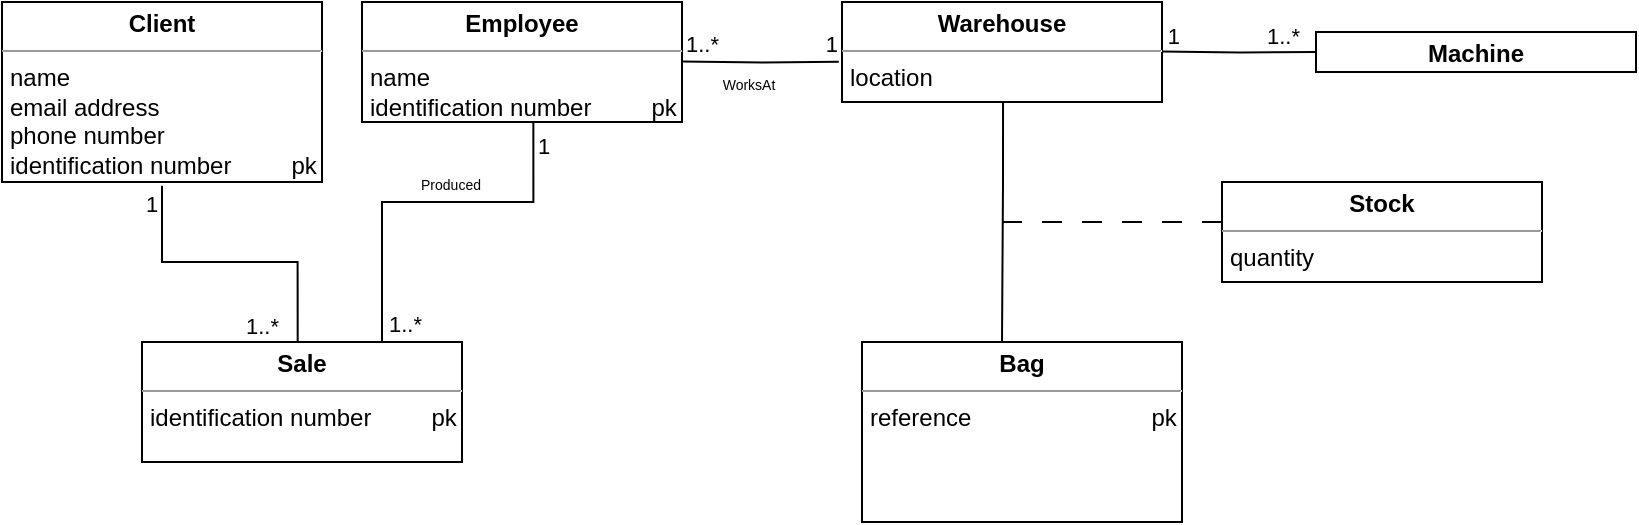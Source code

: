 <mxfile version="22.0.4" type="github">
  <diagram id="C5RBs43oDa-KdzZeNtuy" name="Page-1">
    <mxGraphModel dx="1195" dy="637" grid="1" gridSize="10" guides="1" tooltips="1" connect="1" arrows="1" fold="1" page="1" pageScale="1" pageWidth="827" pageHeight="1169" math="0" shadow="0">
      <root>
        <mxCell id="WIyWlLk6GJQsqaUBKTNV-0" />
        <mxCell id="WIyWlLk6GJQsqaUBKTNV-1" parent="WIyWlLk6GJQsqaUBKTNV-0" />
        <mxCell id="dQCeht4vXP0RDjWxTyoP-6" value="&lt;p style=&quot;margin:0px;margin-top:4px;text-align:center;&quot;&gt;&lt;b&gt;Client&lt;/b&gt;&lt;/p&gt;&lt;hr size=&quot;1&quot;&gt;&lt;p style=&quot;margin:0px;margin-left:4px;&quot;&gt;name&lt;/p&gt;&lt;p style=&quot;margin:0px;margin-left:4px;&quot;&gt;email address&lt;/p&gt;&lt;p style=&quot;margin:0px;margin-left:4px;&quot;&gt;phone number&lt;/p&gt;&lt;p style=&quot;margin:0px;margin-left:4px;&quot;&gt;identification number&amp;nbsp;&amp;nbsp;&amp;nbsp;&amp;nbsp;&amp;nbsp;&amp;nbsp;&amp;nbsp;&amp;nbsp; pk&lt;br&gt;&lt;/p&gt;&lt;p style=&quot;margin:0px;margin-left:4px;&quot;&gt;&lt;br&gt;&lt;/p&gt;" style="verticalAlign=top;align=left;overflow=fill;fontSize=12;fontFamily=Helvetica;html=1;whiteSpace=wrap;" vertex="1" parent="WIyWlLk6GJQsqaUBKTNV-1">
          <mxGeometry x="10" y="10" width="160" height="90" as="geometry" />
        </mxCell>
        <mxCell id="dQCeht4vXP0RDjWxTyoP-7" value="&lt;p style=&quot;margin:0px;margin-top:4px;text-align:center;&quot;&gt;&lt;b&gt;Employee&lt;/b&gt;&lt;/p&gt;&lt;hr size=&quot;1&quot;&gt;&lt;p style=&quot;margin:0px;margin-left:4px;&quot;&gt;name&lt;/p&gt;&lt;p style=&quot;margin:0px;margin-left:4px;&quot;&gt;identification number&amp;nbsp;&amp;nbsp;&amp;nbsp;&amp;nbsp;&amp;nbsp;&amp;nbsp;&amp;nbsp;&amp;nbsp; pk&lt;br&gt;&lt;/p&gt;&lt;p style=&quot;margin:0px;margin-left:4px;&quot;&gt;&lt;br&gt;&lt;/p&gt;" style="verticalAlign=top;align=left;overflow=fill;fontSize=12;fontFamily=Helvetica;html=1;whiteSpace=wrap;" vertex="1" parent="WIyWlLk6GJQsqaUBKTNV-1">
          <mxGeometry x="190" y="10" width="160" height="60" as="geometry" />
        </mxCell>
        <mxCell id="dQCeht4vXP0RDjWxTyoP-8" value="&lt;p style=&quot;margin:0px;margin-top:4px;text-align:center;&quot;&gt;&lt;b&gt;Sale&lt;/b&gt;&lt;/p&gt;&lt;hr size=&quot;1&quot;&gt;&lt;p style=&quot;margin:0px;margin-left:4px;&quot;&gt;identification number&amp;nbsp;&amp;nbsp;&amp;nbsp;&amp;nbsp;&amp;nbsp;&amp;nbsp;&amp;nbsp;&amp;nbsp; pk&lt;br&gt;&lt;/p&gt;&lt;p style=&quot;margin:0px;margin-left:4px;&quot;&gt;&lt;br&gt;&lt;/p&gt;" style="verticalAlign=top;align=left;overflow=fill;fontSize=12;fontFamily=Helvetica;html=1;whiteSpace=wrap;" vertex="1" parent="WIyWlLk6GJQsqaUBKTNV-1">
          <mxGeometry x="80" y="180" width="160" height="60" as="geometry" />
        </mxCell>
        <mxCell id="dQCeht4vXP0RDjWxTyoP-15" value="" style="endArrow=none;html=1;edgeStyle=orthogonalEdgeStyle;rounded=0;exitX=0.451;exitY=1.021;exitDx=0;exitDy=0;exitPerimeter=0;entryX=0.5;entryY=0;entryDx=0;entryDy=0;" edge="1" parent="WIyWlLk6GJQsqaUBKTNV-1">
          <mxGeometry relative="1" as="geometry">
            <mxPoint x="90.0" y="101.89" as="sourcePoint" />
            <mxPoint x="157.84" y="180" as="targetPoint" />
            <Array as="points">
              <mxPoint x="90" y="140" />
              <mxPoint x="158" y="140" />
            </Array>
          </mxGeometry>
        </mxCell>
        <mxCell id="dQCeht4vXP0RDjWxTyoP-16" value="1" style="edgeLabel;resizable=0;html=1;align=left;verticalAlign=bottom;" connectable="0" vertex="1" parent="dQCeht4vXP0RDjWxTyoP-15">
          <mxGeometry x="-1" relative="1" as="geometry">
            <mxPoint x="-10" y="18" as="offset" />
          </mxGeometry>
        </mxCell>
        <mxCell id="dQCeht4vXP0RDjWxTyoP-18" value="" style="endArrow=none;html=1;edgeStyle=orthogonalEdgeStyle;rounded=0;exitX=0.419;exitY=1.045;exitDx=0;exitDy=0;exitPerimeter=0;entryX=0.75;entryY=0;entryDx=0;entryDy=0;" edge="1" parent="WIyWlLk6GJQsqaUBKTNV-1" target="dQCeht4vXP0RDjWxTyoP-8">
          <mxGeometry relative="1" as="geometry">
            <mxPoint x="275.68" y="70.0" as="sourcePoint" />
            <mxPoint x="180" y="170" as="targetPoint" />
            <Array as="points">
              <mxPoint x="276" y="110" />
              <mxPoint x="200" y="110" />
            </Array>
          </mxGeometry>
        </mxCell>
        <mxCell id="dQCeht4vXP0RDjWxTyoP-19" value="1" style="edgeLabel;resizable=0;html=1;align=left;verticalAlign=bottom;" connectable="0" vertex="1" parent="dQCeht4vXP0RDjWxTyoP-18">
          <mxGeometry x="-1" relative="1" as="geometry">
            <mxPoint y="20" as="offset" />
          </mxGeometry>
        </mxCell>
        <mxCell id="dQCeht4vXP0RDjWxTyoP-20" value="1..*" style="edgeLabel;resizable=0;html=1;align=right;verticalAlign=bottom;" connectable="0" vertex="1" parent="dQCeht4vXP0RDjWxTyoP-18">
          <mxGeometry x="1" relative="1" as="geometry">
            <mxPoint x="20" as="offset" />
          </mxGeometry>
        </mxCell>
        <mxCell id="dQCeht4vXP0RDjWxTyoP-24" value="&lt;font style=&quot;font-size: 7px;&quot;&gt;Produced&lt;/font&gt;" style="edgeLabel;html=1;align=center;verticalAlign=middle;resizable=0;points=[];" vertex="1" connectable="0" parent="dQCeht4vXP0RDjWxTyoP-18">
          <mxGeometry x="-0.124" relative="1" as="geometry">
            <mxPoint y="-10" as="offset" />
          </mxGeometry>
        </mxCell>
        <mxCell id="dQCeht4vXP0RDjWxTyoP-21" value="1..*" style="edgeLabel;resizable=0;html=1;align=left;verticalAlign=bottom;" connectable="0" vertex="1" parent="WIyWlLk6GJQsqaUBKTNV-1">
          <mxGeometry x="130" y="180" as="geometry" />
        </mxCell>
        <mxCell id="dQCeht4vXP0RDjWxTyoP-25" value="&lt;p style=&quot;margin:0px;margin-top:4px;text-align:center;&quot;&gt;&lt;b&gt;Warehouse&lt;/b&gt;&lt;/p&gt;&lt;hr size=&quot;1&quot;&gt;&lt;p style=&quot;margin:0px;margin-left:4px;&quot;&gt;location&lt;/p&gt;&lt;p style=&quot;margin:0px;margin-left:4px;&quot;&gt;&lt;br&gt;&lt;/p&gt;&lt;p style=&quot;margin:0px;margin-left:4px;&quot;&gt;&lt;br&gt;&lt;/p&gt;" style="verticalAlign=top;align=left;overflow=fill;fontSize=12;fontFamily=Helvetica;html=1;whiteSpace=wrap;" vertex="1" parent="WIyWlLk6GJQsqaUBKTNV-1">
          <mxGeometry x="430" y="10" width="160" height="50" as="geometry" />
        </mxCell>
        <mxCell id="dQCeht4vXP0RDjWxTyoP-26" value="" style="endArrow=none;html=1;edgeStyle=orthogonalEdgeStyle;rounded=0;entryX=-0.01;entryY=0.597;entryDx=0;entryDy=0;entryPerimeter=0;" edge="1" parent="WIyWlLk6GJQsqaUBKTNV-1" target="dQCeht4vXP0RDjWxTyoP-25">
          <mxGeometry relative="1" as="geometry">
            <mxPoint x="350" y="39.71" as="sourcePoint" />
            <mxPoint x="420" y="40" as="targetPoint" />
          </mxGeometry>
        </mxCell>
        <mxCell id="dQCeht4vXP0RDjWxTyoP-27" value="1..*" style="edgeLabel;resizable=0;html=1;align=left;verticalAlign=bottom;" connectable="0" vertex="1" parent="dQCeht4vXP0RDjWxTyoP-26">
          <mxGeometry x="-1" relative="1" as="geometry" />
        </mxCell>
        <mxCell id="dQCeht4vXP0RDjWxTyoP-28" value="1" style="edgeLabel;resizable=0;html=1;align=right;verticalAlign=bottom;" connectable="0" vertex="1" parent="dQCeht4vXP0RDjWxTyoP-26">
          <mxGeometry x="1" relative="1" as="geometry" />
        </mxCell>
        <mxCell id="dQCeht4vXP0RDjWxTyoP-30" value="&lt;font style=&quot;font-size: 7px;&quot;&gt;WorksAt&lt;/font&gt;" style="edgeLabel;html=1;align=center;verticalAlign=middle;resizable=0;points=[];" vertex="1" connectable="0" parent="dQCeht4vXP0RDjWxTyoP-26">
          <mxGeometry x="-0.156" relative="1" as="geometry">
            <mxPoint y="10" as="offset" />
          </mxGeometry>
        </mxCell>
        <mxCell id="dQCeht4vXP0RDjWxTyoP-32" value="&lt;p style=&quot;margin:0px;margin-top:4px;text-align:center;&quot;&gt;&lt;b&gt;Bag&lt;/b&gt;&lt;/p&gt;&lt;hr size=&quot;1&quot;&gt;&lt;p style=&quot;margin:0px;margin-left:4px;&quot;&gt;reference&amp;nbsp;&amp;nbsp;&amp;nbsp;&amp;nbsp;&amp;nbsp;&amp;nbsp;&amp;nbsp;&amp;nbsp;&amp;nbsp;&amp;nbsp;&amp;nbsp;&amp;nbsp;&amp;nbsp;&amp;nbsp;&amp;nbsp;&amp;nbsp;&amp;nbsp;&amp;nbsp;&amp;nbsp;&amp;nbsp;&amp;nbsp;&amp;nbsp;&amp;nbsp;&amp;nbsp;&amp;nbsp;&amp;nbsp; pk&lt;/p&gt;&lt;p style=&quot;margin:0px;margin-left:4px;&quot;&gt;&lt;br&gt;&lt;/p&gt;&lt;p style=&quot;margin:0px;margin-left:4px;&quot;&gt;&lt;br&gt;&lt;/p&gt;&lt;p style=&quot;margin:0px;margin-left:4px;&quot;&gt;&lt;br&gt;&lt;/p&gt;" style="verticalAlign=top;align=left;overflow=fill;fontSize=12;fontFamily=Helvetica;html=1;whiteSpace=wrap;" vertex="1" parent="WIyWlLk6GJQsqaUBKTNV-1">
          <mxGeometry x="440" y="180" width="160" height="90" as="geometry" />
        </mxCell>
        <mxCell id="dQCeht4vXP0RDjWxTyoP-33" value="&lt;p style=&quot;margin:0px;margin-top:4px;text-align:center;&quot;&gt;&lt;b&gt;Machine&lt;/b&gt;&lt;/p&gt;&lt;hr size=&quot;1&quot;&gt;&lt;p style=&quot;margin:0px;margin-left:4px;&quot;&gt;&lt;br&gt;&lt;/p&gt;&lt;p style=&quot;margin:0px;margin-left:4px;&quot;&gt;&lt;br&gt;&lt;/p&gt;&lt;p style=&quot;margin:0px;margin-left:4px;&quot;&gt;&lt;br&gt;&lt;/p&gt;" style="verticalAlign=top;align=left;overflow=fill;fontSize=12;fontFamily=Helvetica;html=1;whiteSpace=wrap;" vertex="1" parent="WIyWlLk6GJQsqaUBKTNV-1">
          <mxGeometry x="667" y="25" width="160" height="20" as="geometry" />
        </mxCell>
        <mxCell id="dQCeht4vXP0RDjWxTyoP-34" value="" style="endArrow=none;html=1;edgeStyle=orthogonalEdgeStyle;rounded=0;" edge="1" parent="WIyWlLk6GJQsqaUBKTNV-1" target="dQCeht4vXP0RDjWxTyoP-33">
          <mxGeometry relative="1" as="geometry">
            <mxPoint x="590" y="34.71" as="sourcePoint" />
            <mxPoint x="650" y="34.71" as="targetPoint" />
          </mxGeometry>
        </mxCell>
        <mxCell id="dQCeht4vXP0RDjWxTyoP-38" value="1" style="edgeLabel;resizable=0;html=1;align=right;verticalAlign=bottom;" connectable="0" vertex="1" parent="WIyWlLk6GJQsqaUBKTNV-1">
          <mxGeometry x="599.996" y="35.0" as="geometry" />
        </mxCell>
        <mxCell id="dQCeht4vXP0RDjWxTyoP-39" value="1..*" style="edgeLabel;resizable=0;html=1;align=right;verticalAlign=bottom;" connectable="0" vertex="1" parent="WIyWlLk6GJQsqaUBKTNV-1">
          <mxGeometry x="659.996" y="35.0" as="geometry" />
        </mxCell>
        <mxCell id="dQCeht4vXP0RDjWxTyoP-41" value="" style="endArrow=none;html=1;edgeStyle=orthogonalEdgeStyle;rounded=0;" edge="1" parent="WIyWlLk6GJQsqaUBKTNV-1" target="dQCeht4vXP0RDjWxTyoP-32">
          <mxGeometry relative="1" as="geometry">
            <mxPoint x="510.52" y="60" as="sourcePoint" />
            <mxPoint x="509.48" y="176.04" as="targetPoint" />
            <Array as="points">
              <mxPoint x="511" y="100" />
              <mxPoint x="510" y="100" />
            </Array>
          </mxGeometry>
        </mxCell>
        <mxCell id="dQCeht4vXP0RDjWxTyoP-43" value="" style="endArrow=none;startArrow=none;endFill=0;startFill=0;endSize=8;html=1;verticalAlign=bottom;dashed=1;labelBackgroundColor=none;dashPattern=10 10;rounded=0;" edge="1" parent="WIyWlLk6GJQsqaUBKTNV-1">
          <mxGeometry width="160" relative="1" as="geometry">
            <mxPoint x="510" y="120" as="sourcePoint" />
            <mxPoint x="620" y="120" as="targetPoint" />
          </mxGeometry>
        </mxCell>
        <mxCell id="dQCeht4vXP0RDjWxTyoP-44" value="&lt;p style=&quot;margin:0px;margin-top:4px;text-align:center;&quot;&gt;&lt;b&gt;Stock&lt;/b&gt;&lt;/p&gt;&lt;hr size=&quot;1&quot;&gt;&lt;p style=&quot;margin:0px;margin-left:4px;&quot;&gt;quantity&lt;/p&gt;&lt;p style=&quot;margin:0px;margin-left:4px;&quot;&gt;&lt;br&gt;&lt;/p&gt;&lt;p style=&quot;margin:0px;margin-left:4px;&quot;&gt;&lt;br&gt;&lt;/p&gt;&lt;p style=&quot;margin:0px;margin-left:4px;&quot;&gt;&lt;br&gt;&lt;/p&gt;" style="verticalAlign=top;align=left;overflow=fill;fontSize=12;fontFamily=Helvetica;html=1;whiteSpace=wrap;" vertex="1" parent="WIyWlLk6GJQsqaUBKTNV-1">
          <mxGeometry x="620" y="100" width="160" height="50" as="geometry" />
        </mxCell>
      </root>
    </mxGraphModel>
  </diagram>
</mxfile>
